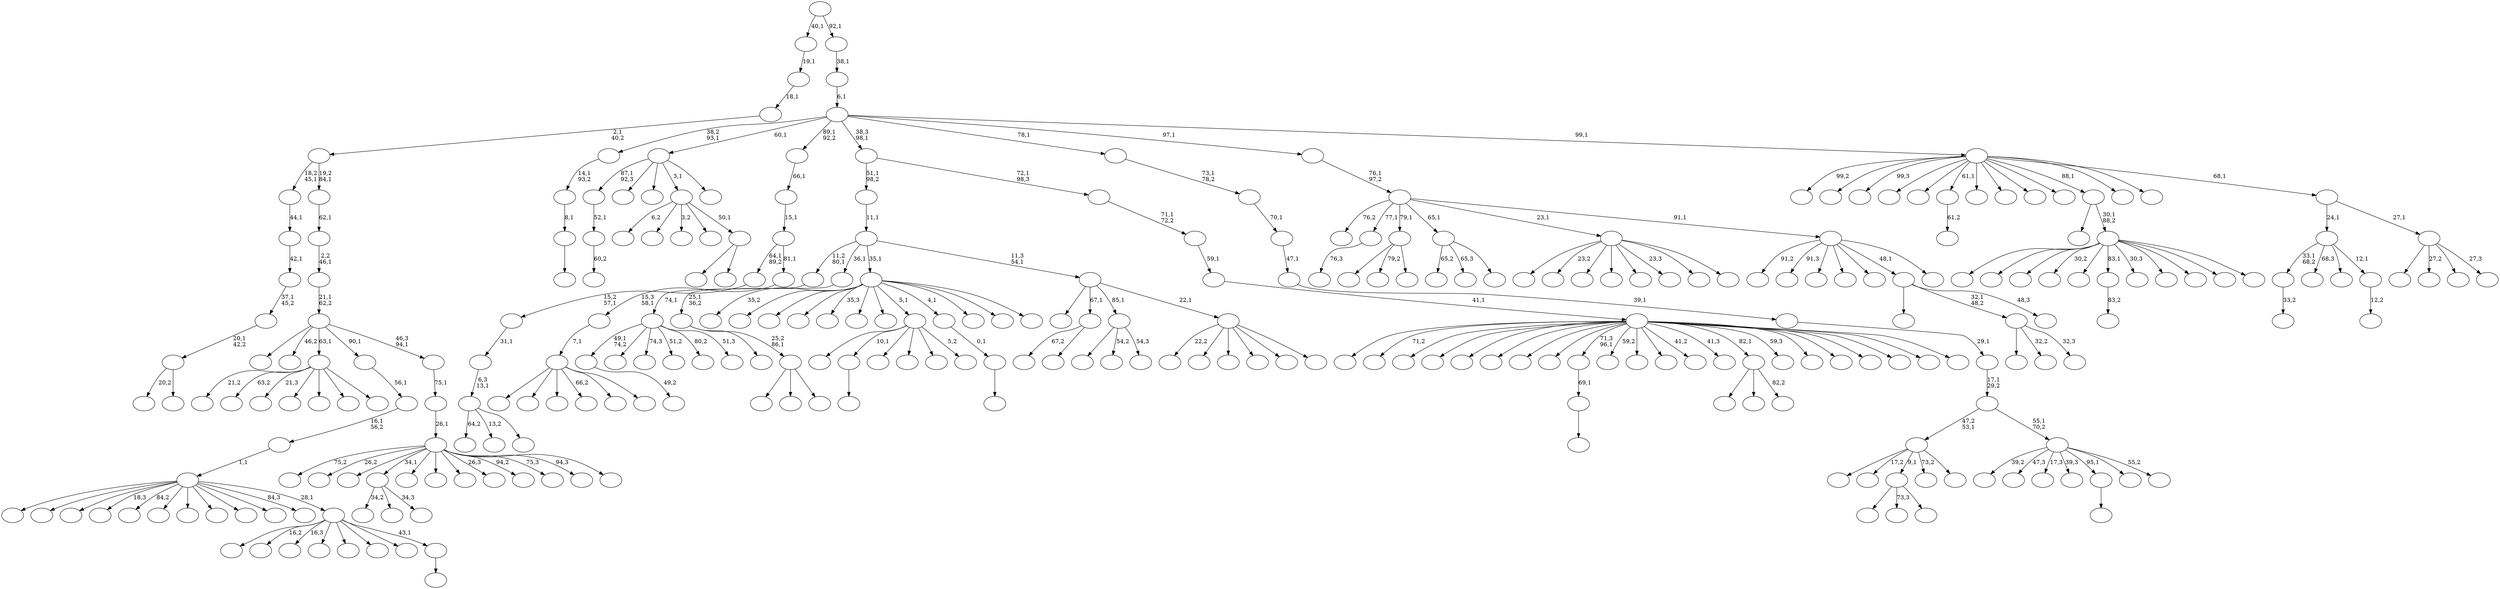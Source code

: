 digraph T {
	300 [label=""]
	299 [label=""]
	298 [label=""]
	297 [label=""]
	296 [label=""]
	295 [label=""]
	294 [label=""]
	293 [label=""]
	292 [label=""]
	291 [label=""]
	290 [label=""]
	289 [label=""]
	288 [label=""]
	287 [label=""]
	286 [label=""]
	285 [label=""]
	284 [label=""]
	283 [label=""]
	282 [label=""]
	281 [label=""]
	280 [label=""]
	279 [label=""]
	278 [label=""]
	277 [label=""]
	276 [label=""]
	275 [label=""]
	274 [label=""]
	273 [label=""]
	272 [label=""]
	271 [label=""]
	270 [label=""]
	269 [label=""]
	268 [label=""]
	267 [label=""]
	266 [label=""]
	265 [label=""]
	264 [label=""]
	263 [label=""]
	262 [label=""]
	261 [label=""]
	260 [label=""]
	259 [label=""]
	258 [label=""]
	257 [label=""]
	256 [label=""]
	255 [label=""]
	254 [label=""]
	253 [label=""]
	252 [label=""]
	251 [label=""]
	250 [label=""]
	249 [label=""]
	248 [label=""]
	247 [label=""]
	246 [label=""]
	245 [label=""]
	244 [label=""]
	243 [label=""]
	242 [label=""]
	241 [label=""]
	240 [label=""]
	239 [label=""]
	238 [label=""]
	237 [label=""]
	236 [label=""]
	235 [label=""]
	234 [label=""]
	233 [label=""]
	232 [label=""]
	231 [label=""]
	230 [label=""]
	229 [label=""]
	228 [label=""]
	227 [label=""]
	226 [label=""]
	225 [label=""]
	224 [label=""]
	223 [label=""]
	222 [label=""]
	221 [label=""]
	220 [label=""]
	219 [label=""]
	218 [label=""]
	217 [label=""]
	216 [label=""]
	215 [label=""]
	214 [label=""]
	213 [label=""]
	212 [label=""]
	211 [label=""]
	210 [label=""]
	209 [label=""]
	208 [label=""]
	207 [label=""]
	206 [label=""]
	205 [label=""]
	204 [label=""]
	203 [label=""]
	202 [label=""]
	201 [label=""]
	200 [label=""]
	199 [label=""]
	198 [label=""]
	197 [label=""]
	196 [label=""]
	195 [label=""]
	194 [label=""]
	193 [label=""]
	192 [label=""]
	191 [label=""]
	190 [label=""]
	189 [label=""]
	188 [label=""]
	187 [label=""]
	186 [label=""]
	185 [label=""]
	184 [label=""]
	183 [label=""]
	182 [label=""]
	181 [label=""]
	180 [label=""]
	179 [label=""]
	178 [label=""]
	177 [label=""]
	176 [label=""]
	175 [label=""]
	174 [label=""]
	173 [label=""]
	172 [label=""]
	171 [label=""]
	170 [label=""]
	169 [label=""]
	168 [label=""]
	167 [label=""]
	166 [label=""]
	165 [label=""]
	164 [label=""]
	163 [label=""]
	162 [label=""]
	161 [label=""]
	160 [label=""]
	159 [label=""]
	158 [label=""]
	157 [label=""]
	156 [label=""]
	155 [label=""]
	154 [label=""]
	153 [label=""]
	152 [label=""]
	151 [label=""]
	150 [label=""]
	149 [label=""]
	148 [label=""]
	147 [label=""]
	146 [label=""]
	145 [label=""]
	144 [label=""]
	143 [label=""]
	142 [label=""]
	141 [label=""]
	140 [label=""]
	139 [label=""]
	138 [label=""]
	137 [label=""]
	136 [label=""]
	135 [label=""]
	134 [label=""]
	133 [label=""]
	132 [label=""]
	131 [label=""]
	130 [label=""]
	129 [label=""]
	128 [label=""]
	127 [label=""]
	126 [label=""]
	125 [label=""]
	124 [label=""]
	123 [label=""]
	122 [label=""]
	121 [label=""]
	120 [label=""]
	119 [label=""]
	118 [label=""]
	117 [label=""]
	116 [label=""]
	115 [label=""]
	114 [label=""]
	113 [label=""]
	112 [label=""]
	111 [label=""]
	110 [label=""]
	109 [label=""]
	108 [label=""]
	107 [label=""]
	106 [label=""]
	105 [label=""]
	104 [label=""]
	103 [label=""]
	102 [label=""]
	101 [label=""]
	100 [label=""]
	99 [label=""]
	98 [label=""]
	97 [label=""]
	96 [label=""]
	95 [label=""]
	94 [label=""]
	93 [label=""]
	92 [label=""]
	91 [label=""]
	90 [label=""]
	89 [label=""]
	88 [label=""]
	87 [label=""]
	86 [label=""]
	85 [label=""]
	84 [label=""]
	83 [label=""]
	82 [label=""]
	81 [label=""]
	80 [label=""]
	79 [label=""]
	78 [label=""]
	77 [label=""]
	76 [label=""]
	75 [label=""]
	74 [label=""]
	73 [label=""]
	72 [label=""]
	71 [label=""]
	70 [label=""]
	69 [label=""]
	68 [label=""]
	67 [label=""]
	66 [label=""]
	65 [label=""]
	64 [label=""]
	63 [label=""]
	62 [label=""]
	61 [label=""]
	60 [label=""]
	59 [label=""]
	58 [label=""]
	57 [label=""]
	56 [label=""]
	55 [label=""]
	54 [label=""]
	53 [label=""]
	52 [label=""]
	51 [label=""]
	50 [label=""]
	49 [label=""]
	48 [label=""]
	47 [label=""]
	46 [label=""]
	45 [label=""]
	44 [label=""]
	43 [label=""]
	42 [label=""]
	41 [label=""]
	40 [label=""]
	39 [label=""]
	38 [label=""]
	37 [label=""]
	36 [label=""]
	35 [label=""]
	34 [label=""]
	33 [label=""]
	32 [label=""]
	31 [label=""]
	30 [label=""]
	29 [label=""]
	28 [label=""]
	27 [label=""]
	26 [label=""]
	25 [label=""]
	24 [label=""]
	23 [label=""]
	22 [label=""]
	21 [label=""]
	20 [label=""]
	19 [label=""]
	18 [label=""]
	17 [label=""]
	16 [label=""]
	15 [label=""]
	14 [label=""]
	13 [label=""]
	12 [label=""]
	11 [label=""]
	10 [label=""]
	9 [label=""]
	8 [label=""]
	7 [label=""]
	6 [label=""]
	5 [label=""]
	4 [label=""]
	3 [label=""]
	2 [label=""]
	1 [label=""]
	0 [label=""]
	277 -> 278 [label="49,2"]
	266 -> 267 [label=""]
	265 -> 266 [label="8,1"]
	264 -> 265 [label="14,1\n93,2"]
	261 -> 262 [label="33,2"]
	253 -> 254 [label="60,2"]
	252 -> 253 [label="52,1"]
	212 -> 276 [label="34,2"]
	212 -> 256 [label=""]
	212 -> 213 [label="34,3"]
	210 -> 211 [label=""]
	208 -> 209 [label="61,2"]
	202 -> 203 [label=""]
	197 -> 198 [label=""]
	196 -> 197 [label="69,1"]
	179 -> 277 [label="49,1\n74,2"]
	179 -> 271 [label=""]
	179 -> 268 [label="74,3"]
	179 -> 263 [label="51,2"]
	179 -> 227 [label="80,2"]
	179 -> 180 [label="51,3"]
	178 -> 179 [label="74,1"]
	176 -> 177 [label="83,2"]
	165 -> 166 [label="76,3"]
	162 -> 260 [label=""]
	162 -> 185 [label="79,2"]
	162 -> 163 [label=""]
	160 -> 240 [label=""]
	160 -> 161 [label=""]
	159 -> 255 [label="6,2"]
	159 -> 245 [label=""]
	159 -> 237 [label="3,2"]
	159 -> 171 [label=""]
	159 -> 160 [label="50,1"]
	149 -> 244 [label=""]
	149 -> 229 [label=""]
	149 -> 150 [label="82,2"]
	139 -> 269 [label="64,2"]
	139 -> 186 [label="13,2"]
	139 -> 140 [label=""]
	138 -> 139 [label="6,3\n13,1"]
	137 -> 138 [label="31,1"]
	136 -> 137 [label="15,2\n57,1"]
	134 -> 281 [label="65,2"]
	134 -> 168 [label="65,3"]
	134 -> 135 [label=""]
	132 -> 257 [label=""]
	132 -> 199 [label="73,3"]
	132 -> 133 [label=""]
	130 -> 252 [label="87,1\n92,3"]
	130 -> 231 [label=""]
	130 -> 173 [label=""]
	130 -> 159 [label="3,1"]
	130 -> 131 [label=""]
	125 -> 296 [label=""]
	125 -> 292 [label="32,2"]
	125 -> 126 [label="32,3"]
	113 -> 155 [label="67,2"]
	113 -> 114 [label=""]
	103 -> 275 [label=""]
	103 -> 259 [label="23,2"]
	103 -> 232 [label=""]
	103 -> 222 [label=""]
	103 -> 214 [label=""]
	103 -> 189 [label="23,3"]
	103 -> 174 [label=""]
	103 -> 104 [label=""]
	100 -> 280 [label=""]
	100 -> 210 [label="10,1"]
	100 -> 195 [label=""]
	100 -> 153 [label=""]
	100 -> 111 [label=""]
	100 -> 101 [label="5,2"]
	98 -> 99 [label=""]
	97 -> 98 [label="0,1"]
	93 -> 242 [label=""]
	93 -> 204 [label="54,2"]
	93 -> 94 [label="54,3"]
	89 -> 299 [label=""]
	89 -> 294 [label=""]
	89 -> 218 [label=""]
	89 -> 192 [label="30,2"]
	89 -> 191 [label=""]
	89 -> 176 [label="83,1"]
	89 -> 151 [label="30,3"]
	89 -> 147 [label=""]
	89 -> 124 [label=""]
	89 -> 105 [label=""]
	89 -> 90 [label=""]
	88 -> 290 [label=""]
	88 -> 89 [label="30,1\n88,2"]
	84 -> 285 [label="21,2"]
	84 -> 279 [label="63,2"]
	84 -> 241 [label="21,3"]
	84 -> 193 [label=""]
	84 -> 184 [label=""]
	84 -> 182 [label=""]
	84 -> 85 [label=""]
	79 -> 272 [label=""]
	79 -> 247 [label=""]
	79 -> 80 [label=""]
	78 -> 220 [label=""]
	78 -> 79 [label="25,2\n86,1"]
	77 -> 78 [label="25,1\n36,2"]
	75 -> 76 [label=""]
	74 -> 250 [label=""]
	74 -> 206 [label="16,2"]
	74 -> 175 [label="16,3"]
	74 -> 148 [label=""]
	74 -> 141 [label=""]
	74 -> 108 [label=""]
	74 -> 83 [label=""]
	74 -> 75 [label="43,1"]
	73 -> 282 [label=""]
	73 -> 234 [label=""]
	73 -> 233 [label=""]
	73 -> 216 [label="18,3"]
	73 -> 158 [label="84,2"]
	73 -> 146 [label=""]
	73 -> 142 [label=""]
	73 -> 123 [label=""]
	73 -> 118 [label=""]
	73 -> 109 [label=""]
	73 -> 82 [label="84,3"]
	73 -> 74 [label="28,1"]
	72 -> 73 [label="1,1"]
	71 -> 72 [label="16,1\n56,2"]
	70 -> 71 [label="56,1"]
	68 -> 190 [label=""]
	68 -> 125 [label="32,1\n48,2"]
	68 -> 69 [label="48,3"]
	66 -> 248 [label="20,2"]
	66 -> 67 [label=""]
	65 -> 66 [label="20,1\n42,2"]
	64 -> 65 [label="37,1\n45,2"]
	63 -> 64 [label="42,1"]
	62 -> 63 [label="44,1"]
	59 -> 239 [label=""]
	59 -> 217 [label="17,2"]
	59 -> 132 [label="9,1"]
	59 -> 120 [label="73,2"]
	59 -> 60 [label=""]
	57 -> 300 [label=""]
	57 -> 298 [label=""]
	57 -> 295 [label=""]
	57 -> 288 [label="66,2"]
	57 -> 238 [label=""]
	57 -> 58 [label=""]
	56 -> 57 [label="7,1"]
	55 -> 56 [label="15,3\n58,1"]
	54 -> 136 [label="64,1\n89,2"]
	54 -> 55 [label="81,1"]
	53 -> 54 [label="15,1"]
	52 -> 53 [label="66,1"]
	50 -> 286 [label="75,2"]
	50 -> 236 [label="26,2"]
	50 -> 224 [label=""]
	50 -> 212 [label="34,1"]
	50 -> 201 [label=""]
	50 -> 183 [label=""]
	50 -> 169 [label=""]
	50 -> 110 [label="26,3"]
	50 -> 107 [label="94,2"]
	50 -> 102 [label="75,3"]
	50 -> 96 [label="94,3"]
	50 -> 51 [label=""]
	49 -> 50 [label="26,1"]
	48 -> 49 [label="75,1"]
	47 -> 274 [label=""]
	47 -> 145 [label="46,2"]
	47 -> 84 [label="63,1"]
	47 -> 70 [label="90,1"]
	47 -> 48 [label="46,3\n94,1"]
	46 -> 47 [label="21,1\n62,2"]
	45 -> 46 [label="2,2\n46,1"]
	44 -> 45 [label="62,1"]
	43 -> 62 [label="18,2\n45,1"]
	43 -> 44 [label="19,2\n84,1"]
	42 -> 43 [label="2,1\n40,2"]
	41 -> 42 [label="18,1"]
	40 -> 41 [label="19,1"]
	38 -> 284 [label="35,2"]
	38 -> 230 [label=""]
	38 -> 219 [label=""]
	38 -> 215 [label=""]
	38 -> 172 [label="35,3"]
	38 -> 154 [label=""]
	38 -> 121 [label=""]
	38 -> 100 [label="5,1"]
	38 -> 97 [label="4,1"]
	38 -> 95 [label=""]
	38 -> 86 [label=""]
	38 -> 39 [label=""]
	35 -> 194 [label="22,2"]
	35 -> 119 [label=""]
	35 -> 106 [label=""]
	35 -> 81 [label=""]
	35 -> 61 [label=""]
	35 -> 36 [label=""]
	34 -> 156 [label=""]
	34 -> 113 [label="67,1"]
	34 -> 93 [label="85,1"]
	34 -> 35 [label="22,1"]
	33 -> 178 [label="11,2\n80,1"]
	33 -> 77 [label="36,1"]
	33 -> 38 [label="35,1"]
	33 -> 34 [label="11,3\n54,1"]
	32 -> 33 [label="11,1"]
	30 -> 297 [label=""]
	30 -> 291 [label="71,2"]
	30 -> 283 [label=""]
	30 -> 273 [label=""]
	30 -> 270 [label=""]
	30 -> 258 [label=""]
	30 -> 249 [label=""]
	30 -> 205 [label=""]
	30 -> 196 [label="71,3\n96,1"]
	30 -> 188 [label="59,2"]
	30 -> 187 [label=""]
	30 -> 181 [label=""]
	30 -> 170 [label="41,2"]
	30 -> 152 [label="41,3"]
	30 -> 149 [label="82,1"]
	30 -> 122 [label="59,3"]
	30 -> 117 [label=""]
	30 -> 115 [label=""]
	30 -> 112 [label=""]
	30 -> 92 [label=""]
	30 -> 37 [label=""]
	30 -> 31 [label=""]
	29 -> 30 [label="41,1"]
	28 -> 29 [label="59,1"]
	27 -> 28 [label="71,1\n72,2"]
	26 -> 32 [label="51,1\n98,2"]
	26 -> 27 [label="72,1\n98,3"]
	24 -> 287 [label="39,2"]
	24 -> 251 [label="47,3"]
	24 -> 235 [label="17,3"]
	24 -> 226 [label="39,3"]
	24 -> 202 [label="95,1"]
	24 -> 116 [label=""]
	24 -> 25 [label="55,2"]
	23 -> 59 [label="47,2\n53,1"]
	23 -> 24 [label="55,1\n70,2"]
	22 -> 23 [label="17,1\n29,2"]
	21 -> 22 [label="29,1"]
	20 -> 21 [label="39,1"]
	19 -> 20 [label="47,1"]
	18 -> 19 [label="70,1"]
	17 -> 18 [label="73,1\n78,2"]
	13 -> 14 [label="12,2"]
	12 -> 261 [label="33,1\n68,2"]
	12 -> 200 [label="68,3"]
	12 -> 15 [label=""]
	12 -> 13 [label="12,1"]
	10 -> 293 [label="91,2"]
	10 -> 228 [label="91,3"]
	10 -> 207 [label=""]
	10 -> 164 [label=""]
	10 -> 128 [label=""]
	10 -> 68 [label="48,1"]
	10 -> 11 [label=""]
	9 -> 289 [label="76,2"]
	9 -> 165 [label="77,1"]
	9 -> 162 [label="79,1"]
	9 -> 134 [label="65,1"]
	9 -> 103 [label="23,1"]
	9 -> 10 [label="91,1"]
	8 -> 9 [label="76,1\n97,2"]
	6 -> 157 [label=""]
	6 -> 144 [label="27,2"]
	6 -> 91 [label=""]
	6 -> 7 [label="27,3"]
	5 -> 12 [label="24,1"]
	5 -> 6 [label="27,1"]
	4 -> 246 [label="99,2"]
	4 -> 243 [label=""]
	4 -> 225 [label="99,3"]
	4 -> 223 [label=""]
	4 -> 221 [label=""]
	4 -> 208 [label="61,1"]
	4 -> 167 [label=""]
	4 -> 143 [label=""]
	4 -> 129 [label=""]
	4 -> 127 [label=""]
	4 -> 88 [label="88,1"]
	4 -> 87 [label=""]
	4 -> 16 [label=""]
	4 -> 5 [label="68,1"]
	3 -> 264 [label="38,2\n93,1"]
	3 -> 130 [label="60,1"]
	3 -> 52 [label="89,1\n92,2"]
	3 -> 26 [label="38,3\n98,1"]
	3 -> 17 [label="78,1"]
	3 -> 8 [label="97,1"]
	3 -> 4 [label="99,1"]
	2 -> 3 [label="6,1"]
	1 -> 2 [label="38,1"]
	0 -> 40 [label="40,1"]
	0 -> 1 [label="92,1"]
}
